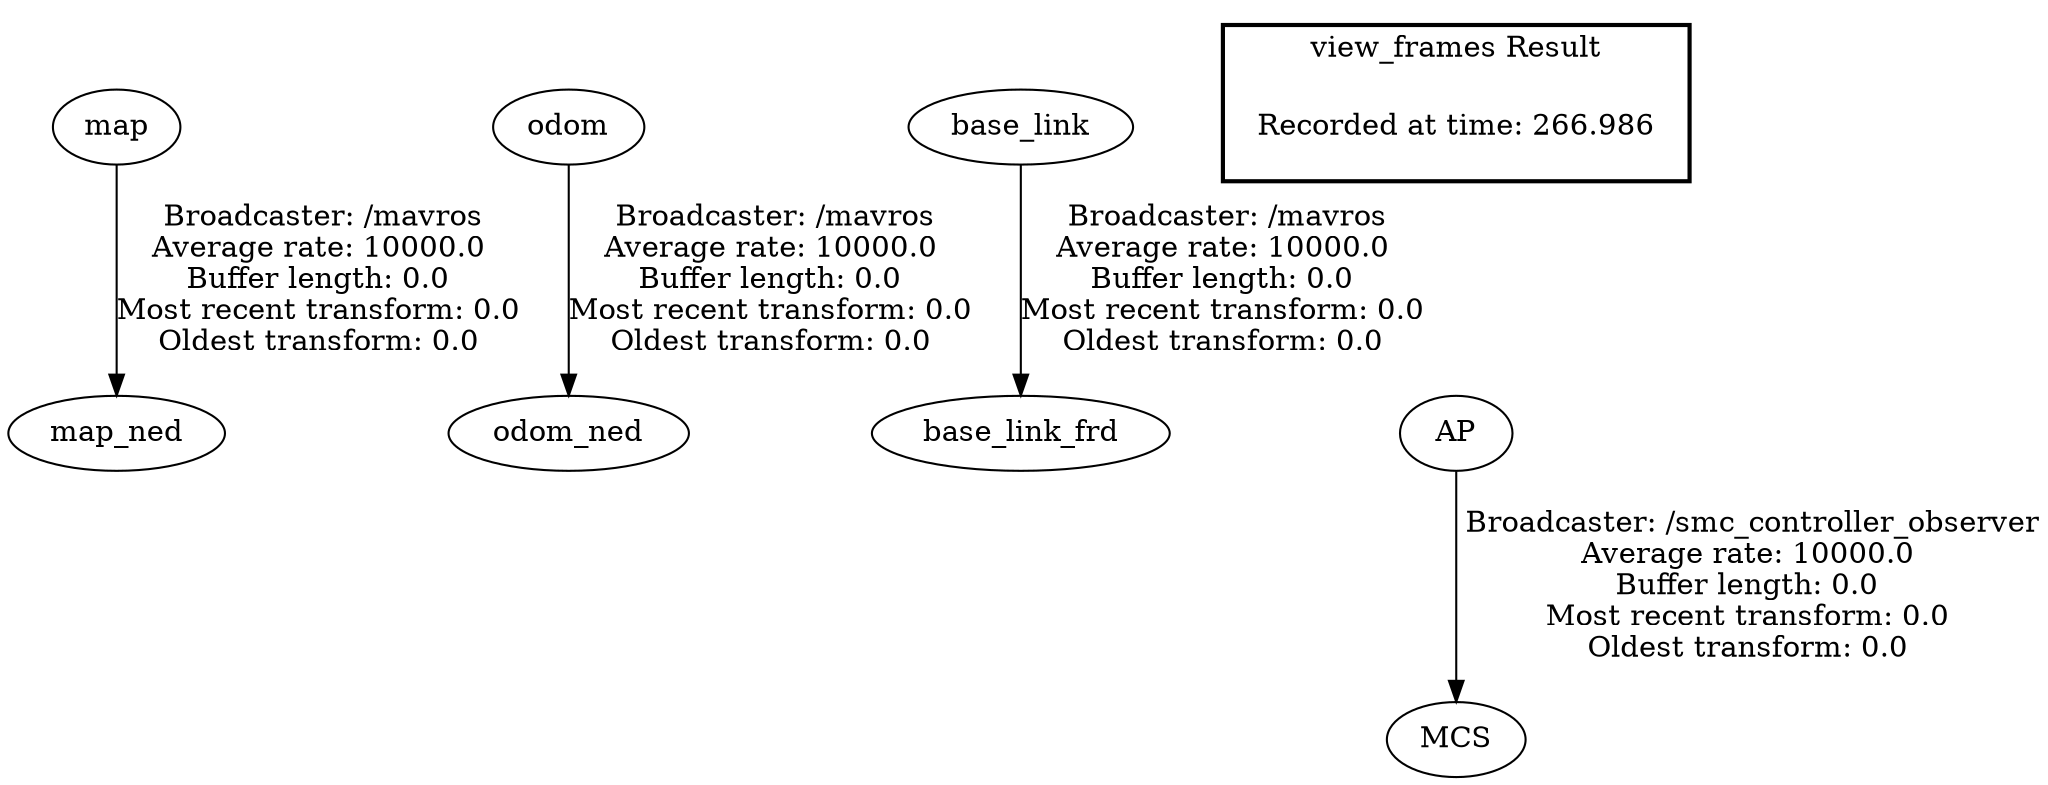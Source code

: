 digraph G {
"map" -> "map_ned"[label=" Broadcaster: /mavros\nAverage rate: 10000.0\nBuffer length: 0.0\nMost recent transform: 0.0\nOldest transform: 0.0\n"];
"odom" -> "odom_ned"[label=" Broadcaster: /mavros\nAverage rate: 10000.0\nBuffer length: 0.0\nMost recent transform: 0.0\nOldest transform: 0.0\n"];
"base_link" -> "base_link_frd"[label=" Broadcaster: /mavros\nAverage rate: 10000.0\nBuffer length: 0.0\nMost recent transform: 0.0\nOldest transform: 0.0\n"];
"AP" -> "MCS"[label=" Broadcaster: /smc_controller_observer\nAverage rate: 10000.0\nBuffer length: 0.0\nMost recent transform: 0.0\nOldest transform: 0.0\n"];
edge [style=invis];
 subgraph cluster_legend { style=bold; color=black; label ="view_frames Result";
"Recorded at time: 266.986"[ shape=plaintext ] ;
}->"AP";
}
